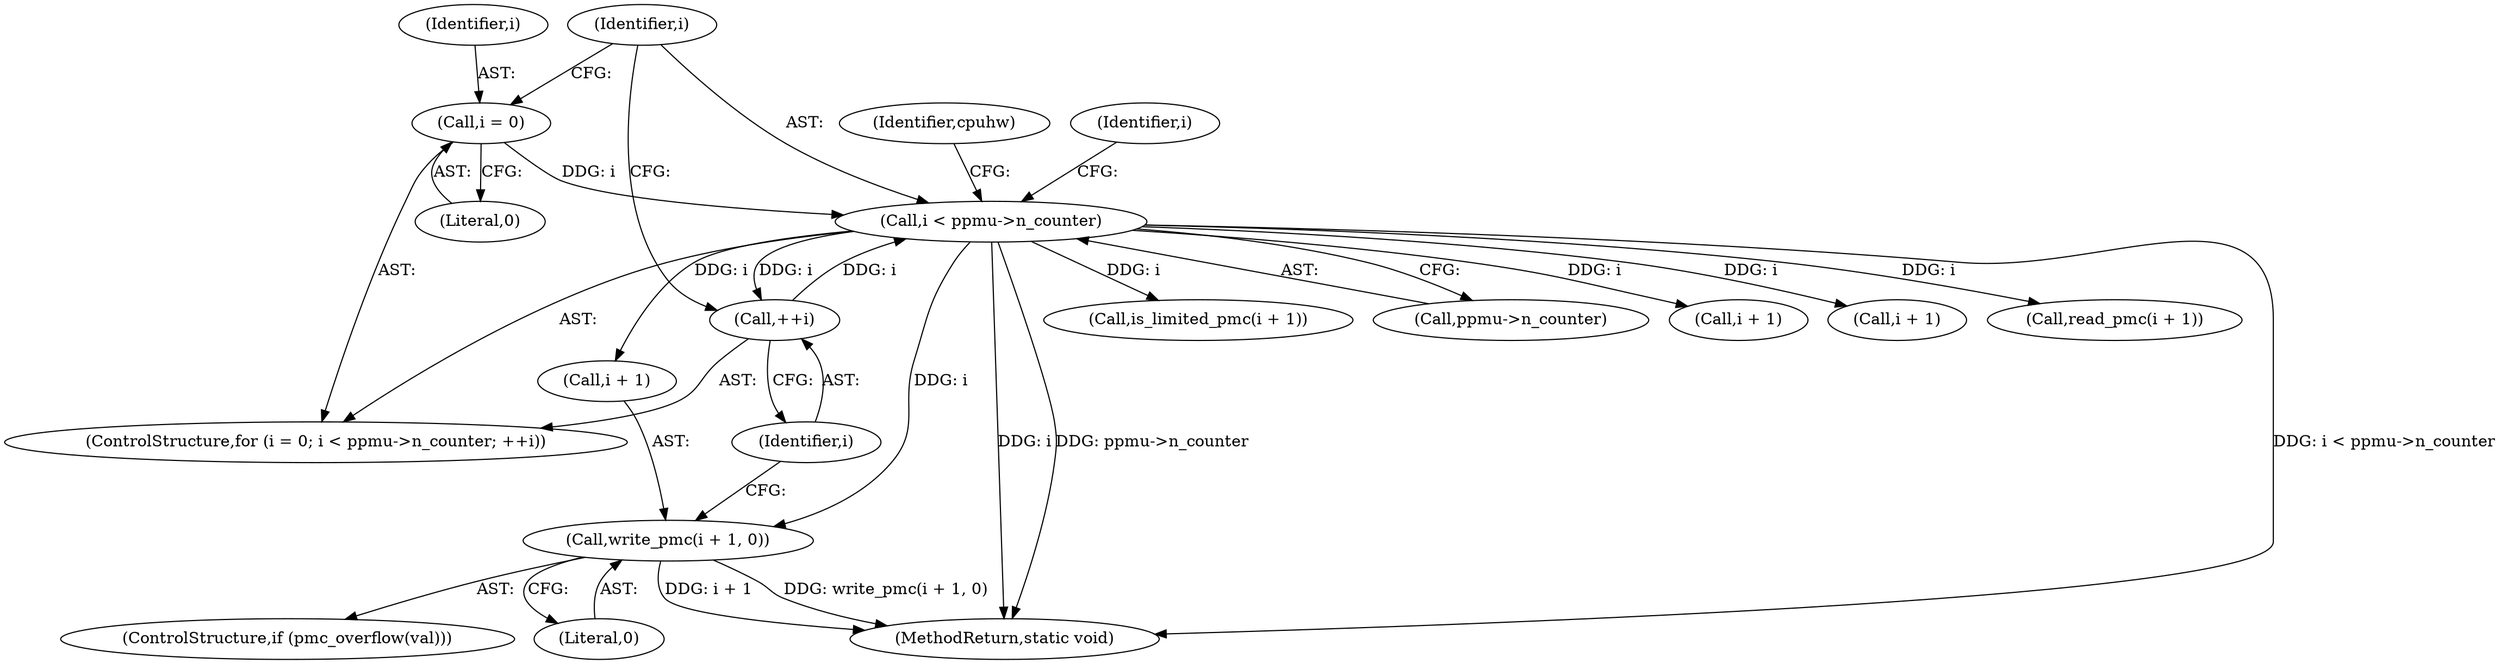 digraph "0_linux_a8b0ca17b80e92faab46ee7179ba9e99ccb61233_15@API" {
"1000228" [label="(Call,write_pmc(i + 1, 0))"];
"1000205" [label="(Call,i < ppmu->n_counter)"];
"1000202" [label="(Call,i = 0)"];
"1000210" [label="(Call,++i)"];
"1000214" [label="(Call,is_limited_pmc(i + 1))"];
"1000201" [label="(ControlStructure,for (i = 0; i < ppmu->n_counter; ++i))"];
"1000206" [label="(Identifier,i)"];
"1000211" [label="(Identifier,i)"];
"1000245" [label="(MethodReturn,static void)"];
"1000234" [label="(Identifier,cpuhw)"];
"1000225" [label="(ControlStructure,if (pmc_overflow(val)))"];
"1000203" [label="(Identifier,i)"];
"1000216" [label="(Identifier,i)"];
"1000202" [label="(Call,i = 0)"];
"1000205" [label="(Call,i < ppmu->n_counter)"];
"1000207" [label="(Call,ppmu->n_counter)"];
"1000222" [label="(Call,i + 1)"];
"1000215" [label="(Call,i + 1)"];
"1000204" [label="(Literal,0)"];
"1000229" [label="(Call,i + 1)"];
"1000210" [label="(Call,++i)"];
"1000228" [label="(Call,write_pmc(i + 1, 0))"];
"1000221" [label="(Call,read_pmc(i + 1))"];
"1000232" [label="(Literal,0)"];
"1000228" -> "1000225"  [label="AST: "];
"1000228" -> "1000232"  [label="CFG: "];
"1000229" -> "1000228"  [label="AST: "];
"1000232" -> "1000228"  [label="AST: "];
"1000211" -> "1000228"  [label="CFG: "];
"1000228" -> "1000245"  [label="DDG: write_pmc(i + 1, 0)"];
"1000228" -> "1000245"  [label="DDG: i + 1"];
"1000205" -> "1000228"  [label="DDG: i"];
"1000205" -> "1000201"  [label="AST: "];
"1000205" -> "1000207"  [label="CFG: "];
"1000206" -> "1000205"  [label="AST: "];
"1000207" -> "1000205"  [label="AST: "];
"1000216" -> "1000205"  [label="CFG: "];
"1000234" -> "1000205"  [label="CFG: "];
"1000205" -> "1000245"  [label="DDG: i < ppmu->n_counter"];
"1000205" -> "1000245"  [label="DDG: i"];
"1000205" -> "1000245"  [label="DDG: ppmu->n_counter"];
"1000202" -> "1000205"  [label="DDG: i"];
"1000210" -> "1000205"  [label="DDG: i"];
"1000205" -> "1000210"  [label="DDG: i"];
"1000205" -> "1000214"  [label="DDG: i"];
"1000205" -> "1000215"  [label="DDG: i"];
"1000205" -> "1000221"  [label="DDG: i"];
"1000205" -> "1000222"  [label="DDG: i"];
"1000205" -> "1000229"  [label="DDG: i"];
"1000202" -> "1000201"  [label="AST: "];
"1000202" -> "1000204"  [label="CFG: "];
"1000203" -> "1000202"  [label="AST: "];
"1000204" -> "1000202"  [label="AST: "];
"1000206" -> "1000202"  [label="CFG: "];
"1000210" -> "1000201"  [label="AST: "];
"1000210" -> "1000211"  [label="CFG: "];
"1000211" -> "1000210"  [label="AST: "];
"1000206" -> "1000210"  [label="CFG: "];
}
